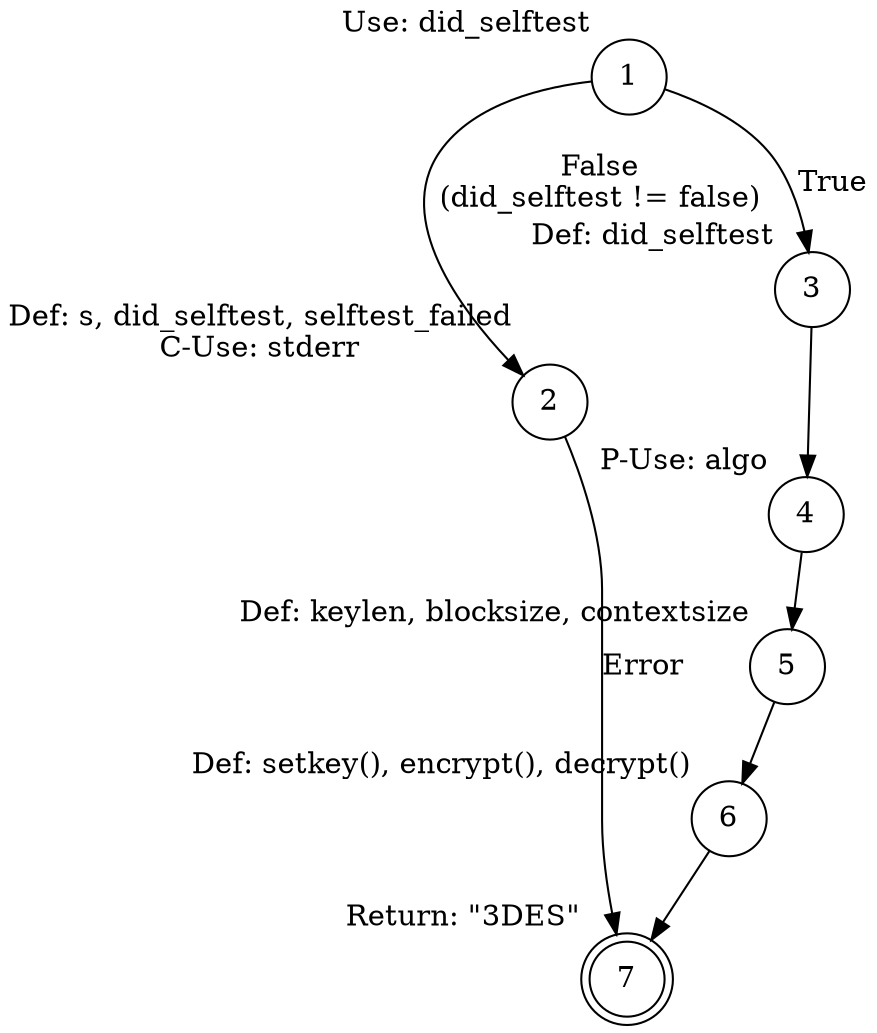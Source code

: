 digraph des_get_info {
    rankdir=TB;
    node [shape=circle];
    
    1 [label="1", xlabel="Use: did_selftest"];
    2 [label="2", xlabel="Def: s, did_selftest, selftest_failed\nC-Use: stderr"];
    3 [label="3", xlabel="Def: did_selftest"];
    4 [label="4", xlabel="P-Use: algo"];
    5 [label="5", xlabel="Def: keylen, blocksize, contextsize"];
    6 [label="6", xlabel="Def: setkey(), encrypt(), decrypt()"];
    7 [label="7", xlabel="Return: \"3DES\"", shape=doublecircle];
    
    1 -> 2 [label="False\n(did_selftest != false)"];
    1 -> 3 [label="True"];
    2 -> 7 [label="Error"];
    3 -> 4;
    4 -> 5;
    5 -> 6;
    6 -> 7;
}